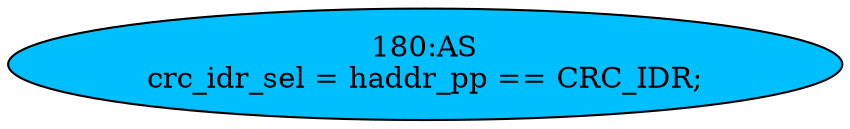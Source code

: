 strict digraph "" {
	node [label="\N"];
	"180:AS"	 [ast="<pyverilog.vparser.ast.Assign object at 0x7fba378aecd0>",
		def_var="['crc_idr_sel']",
		fillcolor=deepskyblue,
		label="180:AS
crc_idr_sel = haddr_pp == CRC_IDR;",
		statements="[]",
		style=filled,
		typ=Assign,
		use_var="['haddr_pp', 'CRC_IDR']"];
}
